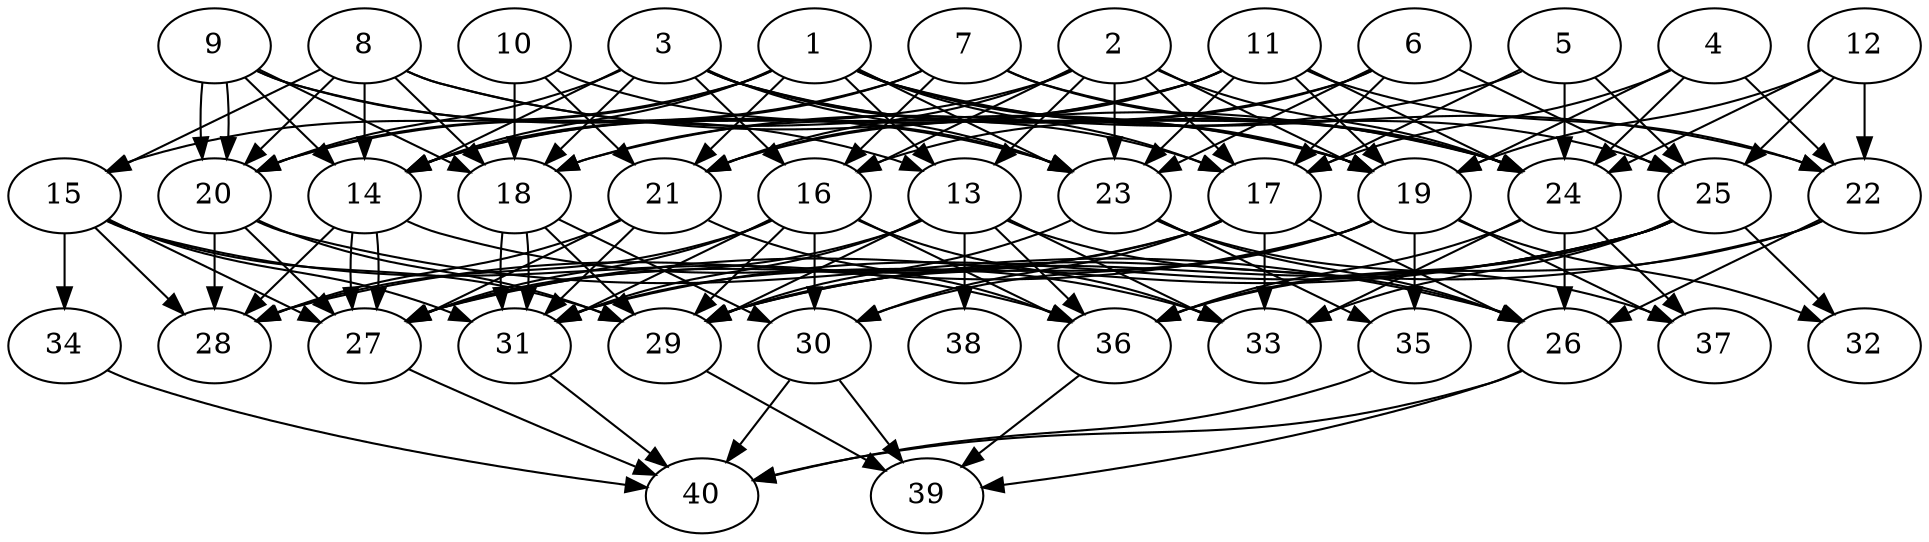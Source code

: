 // DAG automatically generated by daggen at Thu Oct  3 14:06:48 2019
// ./daggen --dot -n 40 --ccr 0.5 --fat 0.7 --regular 0.9 --density 0.7 --mindata 5242880 --maxdata 52428800 
digraph G {
  1 [size="47116288", alpha="0.01", expect_size="23558144"] 
  1 -> 13 [size ="23558144"]
  1 -> 14 [size ="23558144"]
  1 -> 15 [size ="23558144"]
  1 -> 17 [size ="23558144"]
  1 -> 19 [size ="23558144"]
  1 -> 20 [size ="23558144"]
  1 -> 21 [size ="23558144"]
  1 -> 22 [size ="23558144"]
  1 -> 23 [size ="23558144"]
  1 -> 24 [size ="23558144"]
  2 [size="50307072", alpha="0.05", expect_size="25153536"] 
  2 -> 13 [size ="25153536"]
  2 -> 14 [size ="25153536"]
  2 -> 16 [size ="25153536"]
  2 -> 17 [size ="25153536"]
  2 -> 19 [size ="25153536"]
  2 -> 21 [size ="25153536"]
  2 -> 23 [size ="25153536"]
  2 -> 24 [size ="25153536"]
  3 [size="31680512", alpha="0.03", expect_size="15840256"] 
  3 -> 14 [size ="15840256"]
  3 -> 16 [size ="15840256"]
  3 -> 17 [size ="15840256"]
  3 -> 18 [size ="15840256"]
  3 -> 19 [size ="15840256"]
  3 -> 20 [size ="15840256"]
  3 -> 23 [size ="15840256"]
  3 -> 24 [size ="15840256"]
  4 [size="90898432", alpha="0.04", expect_size="45449216"] 
  4 -> 17 [size ="45449216"]
  4 -> 19 [size ="45449216"]
  4 -> 22 [size ="45449216"]
  4 -> 24 [size ="45449216"]
  5 [size="43311104", alpha="0.09", expect_size="21655552"] 
  5 -> 17 [size ="21655552"]
  5 -> 18 [size ="21655552"]
  5 -> 24 [size ="21655552"]
  5 -> 25 [size ="21655552"]
  6 [size="73900032", alpha="0.16", expect_size="36950016"] 
  6 -> 16 [size ="36950016"]
  6 -> 17 [size ="36950016"]
  6 -> 21 [size ="36950016"]
  6 -> 23 [size ="36950016"]
  6 -> 25 [size ="36950016"]
  7 [size="81911808", alpha="0.09", expect_size="40955904"] 
  7 -> 14 [size ="40955904"]
  7 -> 16 [size ="40955904"]
  7 -> 20 [size ="40955904"]
  7 -> 24 [size ="40955904"]
  7 -> 25 [size ="40955904"]
  8 [size="57860096", alpha="0.19", expect_size="28930048"] 
  8 -> 14 [size ="28930048"]
  8 -> 15 [size ="28930048"]
  8 -> 18 [size ="28930048"]
  8 -> 19 [size ="28930048"]
  8 -> 20 [size ="28930048"]
  8 -> 24 [size ="28930048"]
  9 [size="103563264", alpha="0.17", expect_size="51781632"] 
  9 -> 13 [size ="51781632"]
  9 -> 14 [size ="51781632"]
  9 -> 18 [size ="51781632"]
  9 -> 20 [size ="51781632"]
  9 -> 20 [size ="51781632"]
  9 -> 23 [size ="51781632"]
  10 [size="40493056", alpha="0.11", expect_size="20246528"] 
  10 -> 18 [size ="20246528"]
  10 -> 21 [size ="20246528"]
  10 -> 23 [size ="20246528"]
  11 [size="75132928", alpha="0.20", expect_size="37566464"] 
  11 -> 14 [size ="37566464"]
  11 -> 18 [size ="37566464"]
  11 -> 19 [size ="37566464"]
  11 -> 21 [size ="37566464"]
  11 -> 22 [size ="37566464"]
  11 -> 23 [size ="37566464"]
  11 -> 24 [size ="37566464"]
  12 [size="78258176", alpha="0.12", expect_size="39129088"] 
  12 -> 19 [size ="39129088"]
  12 -> 22 [size ="39129088"]
  12 -> 24 [size ="39129088"]
  12 -> 25 [size ="39129088"]
  13 [size="99624960", alpha="0.15", expect_size="49812480"] 
  13 -> 26 [size ="49812480"]
  13 -> 27 [size ="49812480"]
  13 -> 29 [size ="49812480"]
  13 -> 31 [size ="49812480"]
  13 -> 33 [size ="49812480"]
  13 -> 36 [size ="49812480"]
  13 -> 38 [size ="49812480"]
  14 [size="20932608", alpha="0.19", expect_size="10466304"] 
  14 -> 27 [size ="10466304"]
  14 -> 27 [size ="10466304"]
  14 -> 28 [size ="10466304"]
  14 -> 33 [size ="10466304"]
  15 [size="41029632", alpha="0.11", expect_size="20514816"] 
  15 -> 27 [size ="20514816"]
  15 -> 28 [size ="20514816"]
  15 -> 29 [size ="20514816"]
  15 -> 31 [size ="20514816"]
  15 -> 34 [size ="20514816"]
  15 -> 36 [size ="20514816"]
  16 [size="83828736", alpha="0.07", expect_size="41914368"] 
  16 -> 27 [size ="41914368"]
  16 -> 28 [size ="41914368"]
  16 -> 29 [size ="41914368"]
  16 -> 30 [size ="41914368"]
  16 -> 31 [size ="41914368"]
  16 -> 33 [size ="41914368"]
  16 -> 36 [size ="41914368"]
  17 [size="62703616", alpha="0.08", expect_size="31351808"] 
  17 -> 26 [size ="31351808"]
  17 -> 27 [size ="31351808"]
  17 -> 30 [size ="31351808"]
  17 -> 31 [size ="31351808"]
  17 -> 33 [size ="31351808"]
  18 [size="104255488", alpha="0.04", expect_size="52127744"] 
  18 -> 29 [size ="52127744"]
  18 -> 30 [size ="52127744"]
  18 -> 31 [size ="52127744"]
  18 -> 31 [size ="52127744"]
  19 [size="99661824", alpha="0.03", expect_size="49830912"] 
  19 -> 28 [size ="49830912"]
  19 -> 29 [size ="49830912"]
  19 -> 30 [size ="49830912"]
  19 -> 32 [size ="49830912"]
  19 -> 35 [size ="49830912"]
  19 -> 37 [size ="49830912"]
  20 [size="84205568", alpha="0.17", expect_size="42102784"] 
  20 -> 26 [size ="42102784"]
  20 -> 27 [size ="42102784"]
  20 -> 28 [size ="42102784"]
  20 -> 29 [size ="42102784"]
  21 [size="42149888", alpha="0.20", expect_size="21074944"] 
  21 -> 27 [size ="21074944"]
  21 -> 28 [size ="21074944"]
  21 -> 31 [size ="21074944"]
  21 -> 36 [size ="21074944"]
  22 [size="41433088", alpha="0.10", expect_size="20716544"] 
  22 -> 26 [size ="20716544"]
  22 -> 29 [size ="20716544"]
  22 -> 36 [size ="20716544"]
  23 [size="99225600", alpha="0.05", expect_size="49612800"] 
  23 -> 26 [size ="49612800"]
  23 -> 29 [size ="49612800"]
  23 -> 35 [size ="49612800"]
  23 -> 37 [size ="49612800"]
  24 [size="75786240", alpha="0.17", expect_size="37893120"] 
  24 -> 26 [size ="37893120"]
  24 -> 33 [size ="37893120"]
  24 -> 36 [size ="37893120"]
  24 -> 37 [size ="37893120"]
  25 [size="71260160", alpha="0.17", expect_size="35630080"] 
  25 -> 27 [size ="35630080"]
  25 -> 29 [size ="35630080"]
  25 -> 31 [size ="35630080"]
  25 -> 32 [size ="35630080"]
  25 -> 33 [size ="35630080"]
  25 -> 36 [size ="35630080"]
  26 [size="29665280", alpha="0.09", expect_size="14832640"] 
  26 -> 39 [size ="14832640"]
  26 -> 40 [size ="14832640"]
  27 [size="64225280", alpha="0.17", expect_size="32112640"] 
  27 -> 40 [size ="32112640"]
  28 [size="100444160", alpha="0.14", expect_size="50222080"] 
  29 [size="25804800", alpha="0.12", expect_size="12902400"] 
  29 -> 39 [size ="12902400"]
  30 [size="39802880", alpha="0.16", expect_size="19901440"] 
  30 -> 39 [size ="19901440"]
  30 -> 40 [size ="19901440"]
  31 [size="27439104", alpha="0.13", expect_size="13719552"] 
  31 -> 40 [size ="13719552"]
  32 [size="25346048", alpha="0.05", expect_size="12673024"] 
  33 [size="73342976", alpha="0.16", expect_size="36671488"] 
  34 [size="98256896", alpha="0.09", expect_size="49128448"] 
  34 -> 40 [size ="49128448"]
  35 [size="86126592", alpha="0.08", expect_size="43063296"] 
  35 -> 40 [size ="43063296"]
  36 [size="69779456", alpha="0.03", expect_size="34889728"] 
  36 -> 39 [size ="34889728"]
  37 [size="18259968", alpha="0.09", expect_size="9129984"] 
  38 [size="97363968", alpha="0.15", expect_size="48681984"] 
  39 [size="71356416", alpha="0.00", expect_size="35678208"] 
  40 [size="33312768", alpha="0.01", expect_size="16656384"] 
}

